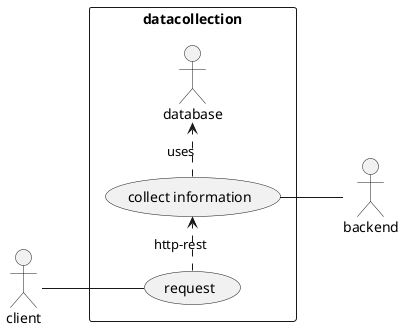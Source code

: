 @startuml
left to right direction
skinparam packageStyle rectangle

:client:
:backend:
rectangle datacollection {
client -- (request)
(request) .> (collect information) : http-rest
(collect information) -- backend
(collect information) .> database : uses
}


@enduml